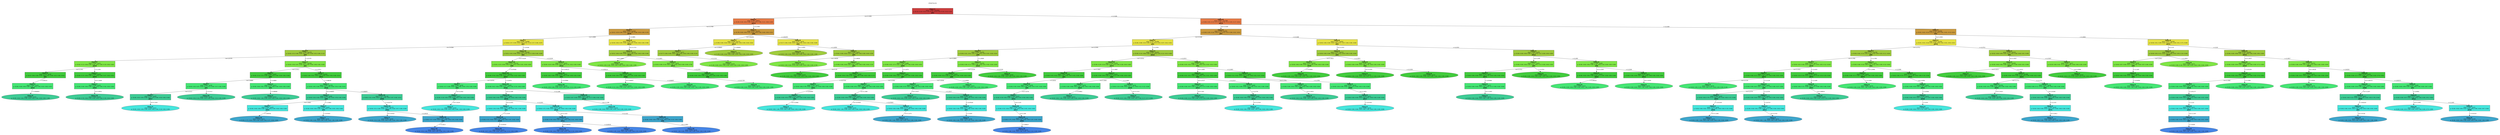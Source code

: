 digraph Tree {
splines=false;
graph [pad=".25", ranksep="0.5", nodesep="1"];
node [shape=rect, style="filled", color="black", fontname="helvetica",fillcolor="white"] ;
edge [fontname="helvetica"] ;
0 [label="mfeat-fourier", shape=plaintext];
0:s -> 1:n [style=invis];   
1 [label=<<b> Class=1 </b> <br/> error: 1.000, n=2000 <br/> p: (0.10, 0.10, 0.10, 0.10, 0.10, 0.10, 0.10, 0.10, 0.10, 0.10) <br/><b>att2</b>>, fillcolor="0.000 0.7 0.800", shape="rect"];
2 [label=<<b> Class=1 </b> <br/> error: 0.748, n=811 <br/> p: (0.24, 0.20, 0.03, 0.00, 0.01, 0.01, 0.06, 0.21, 0.00, 0.24) <br/><b>att74</b>>, fillcolor="0.055 0.7 0.900", shape="rect"];
1:s -> 2:n [label="<= 0.3184"] ;
3 [label=<<b> Class=7 </b> <br/> error: 0.690, n=569 <br/> p: (0.01, 0.29, 0.04, 0.00, 0.02, 0.02, 0.08, 0.29, 0.00, 0.25) <br/><b>att76</b>>, fillcolor="0.109 0.7 0.800", shape="rect"];
2:s -> 3:n [label="<= 0.3749"] ;
4 [label=<<b> Class=7 </b> <br/> error: 0.636, n=448 <br/> p: (0.00, 0.37, 0.04, 0.00, 0.02, 0.02, 0.10, 0.37, 0.00, 0.07) <br/><b>att7</b>>, fillcolor="0.164 0.7 0.900", shape="rect"];
3:s -> 4:n [label="<= 0.2885"] ;
5 [label=<<b> Class=7 </b> <br/> error: 0.599, n=279 <br/> p: (0.00, 0.33, 0.06, 0.00, 0.03, 0.03, 0.00, 0.43, 0.00, 0.12) <br/><b>att3</b>>, fillcolor="0.218 0.7 0.800", shape="rect"];
4:s -> 5:n [label="<= 0.4166"] ;
6 [label=<<b> Class=9 </b> <br/> error: 0.504, n=53 <br/> p: (0.02, 0.13, 0.00, 0.00, 0.04, 0.02, 0.00, 0.19, 0.00, 0.60) <br/><b>att18</b>>, fillcolor="0.273 0.7 0.900", shape="rect"];
5:s -> 6:n [label="<= 0.2579"] ;
7 [label=<<b> Class=9 </b> <br/> error: 0.172, n=34 <br/> p: (0.03, 0.00, 0.00, 0.00, 0.00, 0.03, 0.00, 0.03, 0.00, 0.91) <br/><b>att1</b>>, fillcolor="0.327 0.7 0.800", shape="rect"];
6:s -> 7:n [label="<= 0.1343"] ;
8 [label=<<b> Class=9 </b> <br/> error: 0.060, n=32 <br/> p: (0.00, 0.00, 0.00, 0.00, 0.00, 0.00, 0.00, 0.03, 0.00, 0.97) <br/><b>att34</b>>, fillcolor="0.382 0.7 0.900", shape="rect"];
7:s -> 8:n [label="> 0.06321"] ;
9 [label=<<b> Class=9 </b> <br/> error: 0.000, n=31 <br/> p: (0.00, 0.00, 0.00, 0.00, 0.00, 0.00, 0.00, 0.00, 0.00, 1.00) >, fillcolor="0.436 0.7 0.800", shape="oval"];
8:s -> 9:n [label="> 0.006893"] ;
10 [label=<<b> Class=7 </b> <br/> error: 0.484, n=19 <br/> p: (0.00, 0.37, 0.00, 0.00, 0.11, 0.00, 0.00, 0.47, 0.00, 0.05) <br/><b>att75</b>>, fillcolor="0.327 0.7 0.800", shape="rect"];
6:s -> 10:n [label="> 0.1343"] ;
11 [label=<<b> Class=7 </b> <br/> error: 0.298, n=16 <br/> p: (0.00, 0.44, 0.00, 0.00, 0.00, 0.00, 0.00, 0.56, 0.00, 0.00) <br/><b>att54</b>>, fillcolor="0.382 0.7 0.900", shape="rect"];
10:s -> 11:n [label="<= 0.1608"] ;
12 [label=<<b> Class=10 </b> <br/> error: 0.265, n=10 <br/> p: (0.00, 0.70, 0.00, 0.00, 0.00, 0.00, 0.00, 0.30, 0.00, 0.00) >, fillcolor="0.436 0.7 0.800", shape="oval"];
11:s -> 12:n [label="<= 0.0952"] ;
13 [label=<<b> Class=7 </b> <br/> error: 0.497, n=226 <br/> p: (0.00, 0.38, 0.07, 0.00, 0.03, 0.04, 0.00, 0.48, 0.00, 0.00) <br/><b>att1</b>>, fillcolor="0.273 0.7 0.900", shape="rect"];
5:s -> 13:n [label="> 0.2579"] ;
14 [label=<<b> Class=2 </b> <br/> error: 0.661, n=43 <br/> p: (0.00, 0.14, 0.33, 0.00, 0.09, 0.19, 0.00, 0.26, 0.00, 0.00) <br/><b>att3</b>>, fillcolor="0.327 0.7 0.800", shape="rect"];
13:s -> 14:n [label="<= 0.1913"] ;
15 [label=<<b> Class=7 </b> <br/> error: 0.642, n=30 <br/> p: (0.00, 0.20, 0.07, 0.00, 0.13, 0.23, 0.00, 0.37, 0.00, 0.00) <br/><b>att1</b>>, fillcolor="0.382 0.7 0.900", shape="rect"];
14:s -> 15:n [label="<= 0.4889"] ;
16 [label=<<b> Class=7 </b> <br/> error: 0.505, n=20 <br/> p: (0.00, 0.05, 0.05, 0.00, 0.05, 0.35, 0.00, 0.50, 0.00, 0.00) <br/><b>att17</b>>, fillcolor="0.436 0.7 0.800", shape="rect"];
15:s -> 16:n [label="<= 0.1513"] ;
17 [label=<<b> Class=5 </b> <br/> error: 0.449, n=11 <br/> p: (0.00, 0.00, 0.09, 0.00, 0.09, 0.64, 0.00, 0.18, 0.00, 0.00) >, fillcolor="0.491 0.7 0.900", shape="oval"];
16:s -> 17:n [label="<= 0.1303"] ;
18 [label=<<b> Class=10 </b> <br/> error: 0.507, n=10 <br/> p: (0.00, 0.50, 0.10, 0.00, 0.30, 0.00, 0.00, 0.10, 0.00, 0.00) >, fillcolor="0.436 0.7 0.800", shape="oval"];
15:s -> 18:n [label="> 0.1513"] ;
19 [label=<<b> Class=2 </b> <br/> error: 0.118, n=13 <br/> p: (0.00, 0.00, 0.92, 0.00, 0.00, 0.08, 0.00, 0.00, 0.00, 0.00) <br/><b>att4</b>>, fillcolor="0.382 0.7 0.900", shape="rect"];
14:s -> 19:n [label="> 0.4889"] ;
20 [label=<<b> Class=2 </b> <br/> error: 0.000, n=12 <br/> p: (0.00, 0.00, 1.00, 0.00, 0.00, 0.00, 0.00, 0.00, 0.00, 0.00) >, fillcolor="0.436 0.7 0.800", shape="oval"];
19:s -> 20:n [label="> 0.08808"] ;
21 [label=<<b> Class=7 </b> <br/> error: 0.358, n=183 <br/> p: (0.00, 0.44, 0.01, 0.00, 0.01, 0.00, 0.00, 0.54, 0.00, 0.01) <br/><b>att12</b>>, fillcolor="0.327 0.7 0.800", shape="rect"];
13:s -> 21:n [label="> 0.1913"] ;
22 [label=<<b> Class=7 </b> <br/> error: 0.326, n=178 <br/> p: (0.00, 0.45, 0.00, 0.00, 0.01, 0.00, 0.00, 0.54, 0.00, 0.01) <br/><b>att26</b>>, fillcolor="0.382 0.7 0.900", shape="rect"];
21:s -> 22:n [label="> 0.08658"] ;
23 [label=<<b> Class=7 </b> <br/> error: 0.266, n=40 <br/> p: (0.00, 0.20, 0.00, 0.00, 0.03, 0.00, 0.00, 0.78, 0.00, 0.00) <br/><b>att8</b>>, fillcolor="0.436 0.7 0.800", shape="rect"];
22:s -> 23:n [label="<= 0.06805"] ;
24 [label=<<b> Class=7 </b> <br/> error: 0.292, n=20 <br/> p: (0.00, 0.40, 0.00, 0.00, 0.00, 0.00, 0.00, 0.60, 0.00, 0.00) <br/><b>att41</b>>, fillcolor="0.491 0.7 0.900", shape="rect"];
23:s -> 24:n [label="<= 0.3665"] ;
25 [label=<<b> Class=10 </b> <br/> error: 0.254, n=11 <br/> p: (0.00, 0.73, 0.00, 0.00, 0.00, 0.00, 0.00, 0.27, 0.00, 0.00) >, fillcolor="0.545 0.7 0.800", shape="oval"];
24:s -> 25:n [label="> 0.06936"] ;
26 [label=<<b> Class=7 </b> <br/> error: 0.086, n=20 <br/> p: (0.00, 0.00, 0.00, 0.00, 0.05, 0.00, 0.00, 0.95, 0.00, 0.00) <br/><b>att4</b>>, fillcolor="0.491 0.7 0.900", shape="rect"];
23:s -> 26:n [label="> 0.3665"] ;
27 [label=<<b> Class=7 </b> <br/> error: 0.000, n=19 <br/> p: (0.00, 0.00, 0.00, 0.00, 0.00, 0.00, 0.00, 1.00, 0.00, 0.00) >, fillcolor="0.545 0.7 0.800", shape="oval"];
26:s -> 27:n [label="> 0.05583"] ;
28 [label=<<b> Class=10 </b> <br/> error: 0.317, n=138 <br/> p: (0.00, 0.52, 0.00, 0.00, 0.00, 0.00, 0.00, 0.47, 0.00, 0.01) <br/><b>att68</b>>, fillcolor="0.436 0.7 0.800", shape="rect"];
22:s -> 28:n [label="> 0.06805"] ;
29 [label=<<b> Class=10 </b> <br/> error: 0.300, n=135 <br/> p: (0.00, 0.53, 0.00, 0.00, 0.00, 0.00, 0.00, 0.47, 0.00, 0.00) <br/><b>att63</b>>, fillcolor="0.491 0.7 0.900", shape="rect"];
28:s -> 29:n [label="> 0.03774"] ;
30 [label=<<b> Class=7 </b> <br/> error: 0.141, n=10 <br/> p: (0.00, 0.10, 0.00, 0.00, 0.00, 0.00, 0.00, 0.90, 0.00, 0.00) >, fillcolor="0.545 0.7 0.800", shape="oval"];
29:s -> 30:n [label="<= 0.0418"] ;
31 [label=<<b> Class=10 </b> <br/> error: 0.297, n=125 <br/> p: (0.00, 0.57, 0.00, 0.00, 0.00, 0.00, 0.00, 0.43, 0.00, 0.00) <br/><b>att9</b>>, fillcolor="0.545 0.7 0.800", shape="rect"];
29:s -> 31:n [label="> 0.0418"] ;
32 [label=<<b> Class=10 </b> <br/> error: 0.293, n=118 <br/> p: (0.00, 0.59, 0.00, 0.00, 0.00, 0.00, 0.00, 0.41, 0.00, 0.00) >, fillcolor="0.600 0.7 0.900", shape="oval"];
31:s -> 32:n [label="> 0.1613"] ;
33 [label=<<b> Class=10 </b> <br/> error: 0.505, n=169 <br/> p: (0.01, 0.43, 0.00, 0.00, 0.01, 0.01, 0.27, 0.28, 0.00, 0.00) <br/><b>att7</b>>, fillcolor="0.218 0.7 0.800", shape="rect"];
4:s -> 33:n [label="> 0.4166"] ;
34 [label=<<b> Class=10 </b> <br/> error: 0.411, n=114 <br/> p: (0.01, 0.53, 0.00, 0.00, 0.01, 0.01, 0.04, 0.41, 0.00, 0.00) <br/><b>att8</b>>, fillcolor="0.273 0.7 0.900", shape="rect"];
33:s -> 34:n [label="<= 0.5224"] ;
35 [label=<<b> Class=10 </b> <br/> error: 0.371, n=111 <br/> p: (0.00, 0.54, 0.00, 0.00, 0.01, 0.01, 0.02, 0.42, 0.00, 0.00) <br/><b>att22</b>>, fillcolor="0.327 0.7 0.800", shape="rect"];
34:s -> 35:n [label="> 0.07026"] ;
36 [label=<<b> Class=7 </b> <br/> error: 0.284, n=18 <br/> p: (0.00, 0.17, 0.00, 0.00, 0.00, 0.06, 0.00, 0.78, 0.00, 0.00) <br/><b>att2</b>>, fillcolor="0.382 0.7 0.900", shape="rect"];
35:s -> 36:n [label="<= 0.0476"] ;
37 [label=<<b> Class=7 </b> <br/> error: 0.202, n=17 <br/> p: (0.00, 0.18, 0.00, 0.00, 0.00, 0.00, 0.00, 0.82, 0.00, 0.00) <br/><b>att2</b>>, fillcolor="0.436 0.7 0.800", shape="rect"];
36:s -> 37:n [label="<= 0.2262"] ;
38 [label=<<b> Class=7 </b> <br/> error: 0.000, n=10 <br/> p: (0.00, 0.00, 0.00, 0.00, 0.00, 0.00, 0.00, 1.00, 0.00, 0.00) >, fillcolor="0.491 0.7 0.900", shape="oval"];
37:s -> 38:n [label="<= 0.1614"] ;
39 [label=<<b> Class=10 </b> <br/> error: 0.347, n=93 <br/> p: (0.00, 0.61, 0.00, 0.00, 0.01, 0.00, 0.02, 0.35, 0.00, 0.00) <br/><b>att38</b>>, fillcolor="0.382 0.7 0.900", shape="rect"];
35:s -> 39:n [label="> 0.0476"] ;
40 [label=<<b> Class=10 </b> <br/> error: 0.291, n=81 <br/> p: (0.00, 0.60, 0.00, 0.00, 0.00, 0.00, 0.00, 0.40, 0.00, 0.00) <br/><b>att70</b>>, fillcolor="0.436 0.7 0.800", shape="rect"];
39:s -> 40:n [label="<= 0.1189"] ;
41 [label=<<b> Class=7 </b> <br/> error: 0.291, n=28 <br/> p: (0.00, 0.39, 0.00, 0.00, 0.00, 0.00, 0.00, 0.61, 0.00, 0.00) <br/><b>att2</b>>, fillcolor="0.491 0.7 0.900", shape="rect"];
40:s -> 41:n [label="<= 0.2201"] ;
42 [label=<<b> Class=10 </b> <br/> error: 0.300, n=19 <br/> p: (0.00, 0.53, 0.00, 0.00, 0.00, 0.00, 0.00, 0.47, 0.00, 0.00) <br/><b>att39</b>>, fillcolor="0.545 0.7 0.800", shape="rect"];
41:s -> 42:n [label="> 0.1539"] ;
43 [label=<<b> Class=10 </b> <br/> error: 0.276, n=15 <br/> p: (0.00, 0.67, 0.00, 0.00, 0.00, 0.00, 0.00, 0.33, 0.00, 0.00) >, fillcolor="0.600 0.7 0.900", shape="oval"];
42:s -> 43:n [label="> 0.03419"] ;
44 [label=<<b> Class=10 </b> <br/> error: 0.259, n=53 <br/> p: (0.00, 0.72, 0.00, 0.00, 0.00, 0.00, 0.00, 0.28, 0.00, 0.00) <br/><b>att26</b>>, fillcolor="0.491 0.7 0.900", shape="rect"];
40:s -> 44:n [label="> 0.2201"] ;
45 [label=<<b> Class=10 </b> <br/> error: 0.293, n=32 <br/> p: (0.00, 0.59, 0.00, 0.00, 0.00, 0.00, 0.00, 0.41, 0.00, 0.00) <br/><b>att11</b>>, fillcolor="0.545 0.7 0.800", shape="rect"];
44:s -> 45:n [label="<= 0.1322"] ;
46 [label=<<b> Class=10 </b> <br/> error: 0.141, n=10 <br/> p: (0.00, 0.90, 0.00, 0.00, 0.00, 0.00, 0.00, 0.10, 0.00, 0.00) >, fillcolor="0.600 0.7 0.900", shape="oval"];
45:s -> 46:n [label="<= 0.04541"] ;
47 [label=<<b> Class=7 </b> <br/> error: 0.299, n=22 <br/> p: (0.00, 0.45, 0.00, 0.00, 0.00, 0.00, 0.00, 0.55, 0.00, 0.00) >, fillcolor="0.600 0.7 0.900", shape="oval"];
45:s -> 47:n [label="> 0.04541"] ;
48 [label=<<b> Class=10 </b> <br/> error: 0.137, n=21 <br/> p: (0.00, 0.90, 0.00, 0.00, 0.00, 0.00, 0.00, 0.10, 0.00, 0.00) <br/><b>att8</b>>, fillcolor="0.545 0.7 0.800", shape="rect"];
44:s -> 48:n [label="> 0.1322"] ;
49 [label=<<b> Class=10 </b> <br/> error: 0.000, n=16 <br/> p: (0.00, 1.00, 0.00, 0.00, 0.00, 0.00, 0.00, 0.00, 0.00, 0.00) >, fillcolor="0.600 0.7 0.900", shape="oval"];
48:s -> 49:n [label="<= 0.3991"] ;
50 [label=<<b> Class=10 </b> <br/> error: 0.427, n=12 <br/> p: (0.00, 0.67, 0.00, 0.00, 0.08, 0.00, 0.17, 0.08, 0.00, 0.00) <br/><b>att10</b>>, fillcolor="0.436 0.7 0.800", shape="rect"];
39:s -> 50:n [label="> 0.1189"] ;
51 [label=<<b> Class=10 </b> <br/> error: 0.217, n=10 <br/> p: (0.00, 0.80, 0.00, 0.00, 0.00, 0.00, 0.20, 0.00, 0.00, 0.00) >, fillcolor="0.491 0.7 0.900", shape="oval"];
50:s -> 51:n [label="<= 0.1198"] ;
52 [label=<<b> Class=6 </b> <br/> error: 0.275, n=55 <br/> p: (0.00, 0.24, 0.00, 0.00, 0.00, 0.00, 0.75, 0.02, 0.00, 0.00) <br/><b>att19</b>>, fillcolor="0.273 0.7 0.900", shape="rect"];
33:s -> 52:n [label="> 0.5224"] ;
53 [label=<<b> Class=10 </b> <br/> error: 0.261, n=11 <br/> p: (0.00, 0.82, 0.00, 0.00, 0.00, 0.00, 0.09, 0.09, 0.00, 0.00) <br/><b>att3</b>>, fillcolor="0.327 0.7 0.800", shape="rect"];
52:s -> 53:n [label="<= 0.09121"] ;
54 [label=<<b> Class=10 </b> <br/> error: 0.141, n=10 <br/> p: (0.00, 0.90, 0.00, 0.00, 0.00, 0.00, 0.00, 0.10, 0.00, 0.00) >, fillcolor="0.382 0.7 0.900", shape="oval"];
53:s -> 54:n [label="> 0.07896"] ;
55 [label=<<b> Class=6 </b> <br/> error: 0.132, n=44 <br/> p: (0.00, 0.09, 0.00, 0.00, 0.00, 0.00, 0.91, 0.00, 0.00, 0.00) <br/><b>att66</b>>, fillcolor="0.327 0.7 0.800", shape="rect"];
52:s -> 55:n [label="> 0.09121"] ;
56 [label=<<b> Class=6 </b> <br/> error: 0.276, n=12 <br/> p: (0.00, 0.33, 0.00, 0.00, 0.00, 0.00, 0.67, 0.00, 0.00, 0.00) >, fillcolor="0.382 0.7 0.900", shape="oval"];
55:s -> 56:n [label="<= 0.06897"] ;
57 [label=<<b> Class=6 </b> <br/> error: 0.000, n=32 <br/> p: (0.00, 0.00, 0.00, 0.00, 0.00, 0.00, 1.00, 0.00, 0.00, 0.00) >, fillcolor="0.382 0.7 0.900", shape="oval"];
55:s -> 57:n [label="> 0.06897"] ;
58 [label=<<b> Class=9 </b> <br/> error: 0.180, n=121 <br/> p: (0.04, 0.00, 0.05, 0.00, 0.00, 0.01, 0.00, 0.00, 0.00, 0.90) <br/><b>att12</b>>, fillcolor="0.164 0.7 0.900", shape="rect"];
3:s -> 58:n [label="> 0.2885"] ;
59 [label=<<b> Class=9 </b> <br/> error: 0.111, n=114 <br/> p: (0.01, 0.00, 0.05, 0.00, 0.00, 0.00, 0.00, 0.00, 0.00, 0.94) <br/><b>att75</b>>, fillcolor="0.218 0.7 0.800", shape="rect"];
58:s -> 59:n [label="<= 0.1715"] ;
60 [label=<<b> Class=9 </b> <br/> error: 0.000, n=82 <br/> p: (0.00, 0.00, 0.00, 0.00, 0.00, 0.00, 0.00, 0.00, 0.00, 1.00) >, fillcolor="0.273 0.7 0.900", shape="oval"];
59:s -> 60:n [label="<= 0.1601"] ;
61 [label=<<b> Class=9 </b> <br/> error: 0.267, n=32 <br/> p: (0.03, 0.00, 0.19, 0.00, 0.00, 0.00, 0.00, 0.00, 0.00, 0.78) <br/><b>att74</b>>, fillcolor="0.273 0.7 0.900", shape="rect"];
59:s -> 61:n [label="> 0.1601"] ;
62 [label=<<b> Class=9 </b> <br/> error: 0.075, n=24 <br/> p: (0.04, 0.00, 0.00, 0.00, 0.00, 0.00, 0.00, 0.00, 0.00, 0.96) <br/><b>att8</b>>, fillcolor="0.327 0.7 0.800", shape="rect"];
61:s -> 62:n [label="> 0.2355"] ;
63 [label=<<b> Class=9 </b> <br/> error: 0.000, n=23 <br/> p: (0.00, 0.00, 0.00, 0.00, 0.00, 0.00, 0.00, 0.00, 0.00, 1.00) >, fillcolor="0.382 0.7 0.900", shape="oval"];
62:s -> 63:n [label="> 0.01728"] ;
64 [label=<<b> Class=1 </b> <br/> error: 0.251, n=242 <br/> p: (0.78, 0.00, 0.00, 0.01, 0.00, 0.00, 0.00, 0.00, 0.00, 0.21) <br/><b>att6</b>>, fillcolor="0.109 0.7 0.800", shape="rect"];
2:s -> 64:n [label="> 0.3749"] ;
65 [label=<<b> Class=1 </b> <br/> error: 0.038, n=172 <br/> p: (0.98, 0.00, 0.00, 0.00, 0.00, 0.00, 0.00, 0.00, 0.00, 0.02) <br/><b>att15</b>>, fillcolor="0.164 0.7 0.900", shape="rect"];
64:s -> 65:n [label="<= 0.06281"] ;
66 [label=<<b> Class=1 </b> <br/> error: 0.235, n=13 <br/> p: (0.77, 0.00, 0.00, 0.00, 0.00, 0.00, 0.00, 0.00, 0.00, 0.23) <br/><b>att14</b>>, fillcolor="0.218 0.7 0.800", shape="rect"];
65:s -> 66:n [label="<= 0.09685"] ;
67 [label=<<b> Class=1 </b> <br/> error: 0.000, n=10 <br/> p: (1.00, 0.00, 0.00, 0.00, 0.00, 0.00, 0.00, 0.00, 0.00, 0.00) >, fillcolor="0.273 0.7 0.900", shape="oval"];
66:s -> 67:n [label="> 0.1312"] ;
68 [label=<<b> Class=1 </b> <br/> error: 0.000, n=159 <br/> p: (1.00, 0.00, 0.00, 0.00, 0.00, 0.00, 0.00, 0.00, 0.00, 0.00) >, fillcolor="0.218 0.7 0.800", shape="oval"];
65:s -> 68:n [label="> 0.09685"] ;
69 [label=<<b> Class=9 </b> <br/> error: 0.325, n=70 <br/> p: (0.27, 0.00, 0.00, 0.04, 0.00, 0.00, 0.00, 0.00, 0.00, 0.69) <br/><b>att5</b>>, fillcolor="0.164 0.7 0.900", shape="rect"];
64:s -> 69:n [label="> 0.06281"] ;
70 [label=<<b> Class=9 </b> <br/> error: 0.000, n=39 <br/> p: (0.00, 0.00, 0.00, 0.00, 0.00, 0.00, 0.00, 0.00, 0.00, 1.00) >, fillcolor="0.218 0.7 0.800", shape="oval"];
69:s -> 70:n [label="<= 0.1859"] ;
71 [label=<<b> Class=1 </b> <br/> error: 0.384, n=31 <br/> p: (0.61, 0.00, 0.00, 0.10, 0.00, 0.00, 0.00, 0.00, 0.00, 0.29) <br/><b>att5</b>>, fillcolor="0.218 0.7 0.800", shape="rect"];
69:s -> 71:n [label="> 0.1859"] ;
72 [label=<<b> Class=9 </b> <br/> error: 0.265, n=10 <br/> p: (0.00, 0.00, 0.00, 0.30, 0.00, 0.00, 0.00, 0.00, 0.00, 0.70) >, fillcolor="0.273 0.7 0.900", shape="oval"];
71:s -> 72:n [label="<= 0.4658"] ;
73 [label=<<b> Class=1 </b> <br/> error: 0.137, n=21 <br/> p: (0.90, 0.00, 0.00, 0.00, 0.00, 0.00, 0.00, 0.00, 0.00, 0.10) <br/><b>att1</b>>, fillcolor="0.273 0.7 0.900", shape="rect"];
71:s -> 73:n [label="> 0.4658"] ;
74 [label=<<b> Class=1 </b> <br/> error: 0.000, n=19 <br/> p: (1.00, 0.00, 0.00, 0.00, 0.00, 0.00, 0.00, 0.00, 0.00, 0.00) >, fillcolor="0.327 0.7 0.800", shape="oval"];
73:s -> 74:n [label="<= 0.19"] ;
75 [label=<<b> Class=8 </b> <br/> error: 0.863, n=1189 <br/> p: (0.00, 0.03, 0.15, 0.17, 0.16, 0.16, 0.13, 0.03, 0.17, 0.01) <br/><b>att74</b>>, fillcolor="0.055 0.7 0.900", shape="rect"];
1:s -> 75:n [label="> 0.3184"] ;
76 [label=<<b> Class=6 </b> <br/> error: 0.739, n=595 <br/> p: (0.00, 0.05, 0.16, 0.00, 0.23, 0.25, 0.25, 0.04, 0.01, 0.01) <br/><b>att7</b>>, fillcolor="0.109 0.7 0.800", shape="rect"];
75:s -> 76:n [label="<= 0.2169"] ;
77 [label=<<b> Class=4 </b> <br/> error: 0.721, n=394 <br/> p: (0.00, 0.08, 0.24, 0.00, 0.32, 0.23, 0.03, 0.07, 0.02, 0.01) <br/><b>att5</b>>, fillcolor="0.164 0.7 0.900", shape="rect"];
76:s -> 77:n [label="<= 0.5188"] ;
78 [label=<<b> Class=4 </b> <br/> error: 0.456, n=191 <br/> p: (0.00, 0.01, 0.41, 0.01, 0.51, 0.01, 0.03, 0.01, 0.00, 0.02) <br/><b>att8</b>>, fillcolor="0.218 0.7 0.800", shape="rect"];
77:s -> 78:n [label="<= 0.2595"] ;
79 [label=<<b> Class=2 </b> <br/> error: 0.394, n=86 <br/> p: (0.00, 0.01, 0.77, 0.01, 0.08, 0.02, 0.06, 0.00, 0.00, 0.05) <br/><b>att65</b>>, fillcolor="0.273 0.7 0.900", shape="rect"];
78:s -> 79:n [label="<= 0.2809"] ;
80 [label=<<b> Class=2 </b> <br/> error: 0.561, n=24 <br/> p: (0.00, 0.04, 0.58, 0.04, 0.00, 0.08, 0.08, 0.00, 0.00, 0.17) <br/><b>att8</b>>, fillcolor="0.327 0.7 0.800", shape="rect"];
79:s -> 80:n [label="<= 0.1075"] ;
81 [label=<<b> Class=2 </b> <br/> error: 0.343, n=17 <br/> p: (0.00, 0.06, 0.76, 0.06, 0.00, 0.12, 0.00, 0.00, 0.00, 0.00) <br/><b>att51</b>>, fillcolor="0.382 0.7 0.900", shape="rect"];
80:s -> 81:n [label="> 0.07191"] ;
82 [label=<<b> Class=2 </b> <br/> error: 0.112, n=14 <br/> p: (0.00, 0.00, 0.93, 0.00, 0.00, 0.07, 0.00, 0.00, 0.00, 0.00) <br/><b>att5</b>>, fillcolor="0.436 0.7 0.800", shape="rect"];
81:s -> 82:n [label="> 0.05095"] ;
83 [label=<<b> Class=2 </b> <br/> error: 0.000, n=11 <br/> p: (0.00, 0.00, 1.00, 0.00, 0.00, 0.00, 0.00, 0.00, 0.00, 0.00) >, fillcolor="0.491 0.7 0.900", shape="oval"];
82:s -> 83:n [label="<= 0.2006"] ;
84 [label=<<b> Class=2 </b> <br/> error: 0.235, n=62 <br/> p: (0.00, 0.00, 0.84, 0.00, 0.11, 0.00, 0.05, 0.00, 0.00, 0.00) <br/><b>att7</b>>, fillcolor="0.327 0.7 0.800", shape="rect"];
79:s -> 84:n [label="> 0.1075"] ;
85 [label=<<b> Class=2 </b> <br/> error: 0.134, n=54 <br/> p: (0.00, 0.00, 0.91, 0.00, 0.09, 0.00, 0.00, 0.00, 0.00, 0.00) <br/><b>att49</b>>, fillcolor="0.382 0.7 0.900", shape="rect"];
84:s -> 85:n [label="<= 0.4382"] ;
86 [label=<<b> Class=2 </b> <br/> error: 0.096, n=52 <br/> p: (0.00, 0.00, 0.94, 0.00, 0.06, 0.00, 0.00, 0.00, 0.00, 0.00) <br/><b>att37</b>>, fillcolor="0.436 0.7 0.800", shape="rect"];
85:s -> 86:n [label="<= 0.1384"] ;
87 [label=<<b> Class=2 </b> <br/> error: 0.000, n=31 <br/> p: (0.00, 0.00, 1.00, 0.00, 0.00, 0.00, 0.00, 0.00, 0.00, 0.00) >, fillcolor="0.491 0.7 0.900", shape="oval"];
86:s -> 87:n [label="<= 0.07693"] ;
88 [label=<<b> Class=2 </b> <br/> error: 0.178, n=21 <br/> p: (0.00, 0.00, 0.86, 0.00, 0.14, 0.00, 0.00, 0.00, 0.00, 0.00) <br/><b>att20</b>>, fillcolor="0.491 0.7 0.900", shape="rect"];
86:s -> 88:n [label="> 0.07693"] ;
89 [label=<<b> Class=2 </b> <br/> error: 0.000, n=14 <br/> p: (0.00, 0.00, 1.00, 0.00, 0.00, 0.00, 0.00, 0.00, 0.00, 0.00) >, fillcolor="0.545 0.7 0.800", shape="oval"];
88:s -> 89:n [label="<= 0.1275"] ;
90 [label=<<b> Class=4 </b> <br/> error: 0.217, n=105 <br/> p: (0.00, 0.00, 0.11, 0.00, 0.86, 0.00, 0.01, 0.02, 0.00, 0.00) <br/><b>att10</b>>, fillcolor="0.273 0.7 0.900", shape="rect"];
78:s -> 90:n [label="> 0.2809"] ;
91 [label=<<b> Class=4 </b> <br/> error: 0.329, n=55 <br/> p: (0.00, 0.00, 0.22, 0.00, 0.73, 0.00, 0.02, 0.04, 0.00, 0.00) <br/><b>att8</b>>, fillcolor="0.327 0.7 0.800", shape="rect"];
90:s -> 91:n [label="<= 0.2224"] ;
92 [label=<<b> Class=4 </b> <br/> error: 0.418, n=34 <br/> p: (0.00, 0.00, 0.35, 0.00, 0.56, 0.00, 0.03, 0.06, 0.00, 0.00) <br/><b>att6</b>>, fillcolor="0.382 0.7 0.900", shape="rect"];
91:s -> 92:n [label="<= 0.4049"] ;
93 [label=<<b> Class=2 </b> <br/> error: 0.246, n=12 <br/> p: (0.00, 0.00, 0.83, 0.00, 0.08, 0.00, 0.00, 0.08, 0.00, 0.00) >, fillcolor="0.436 0.7 0.800", shape="oval"];
92:s -> 93:n [label="<= 0.1917"] ;
94 [label=<<b> Class=4 </b> <br/> error: 0.288, n=22 <br/> p: (0.00, 0.00, 0.09, 0.00, 0.82, 0.00, 0.05, 0.05, 0.00, 0.00) <br/><b>att21</b>>, fillcolor="0.436 0.7 0.800", shape="rect"];
92:s -> 94:n [label="> 0.1917"] ;
95 [label=<<b> Class=4 </b> <br/> error: 0.097, n=17 <br/> p: (0.00, 0.00, 0.00, 0.00, 0.94, 0.00, 0.00, 0.06, 0.00, 0.00) <br/><b>att2</b>>, fillcolor="0.491 0.7 0.900", shape="rect"];
94:s -> 95:n [label="> 0.07818"] ;
96 [label=<<b> Class=4 </b> <br/> error: 0.000, n=16 <br/> p: (0.00, 0.00, 0.00, 0.00, 1.00, 0.00, 0.00, 0.00, 0.00, 0.00) >, fillcolor="0.545 0.7 0.800", shape="oval"];
95:s -> 96:n [label="> 0.3205"] ;
97 [label=<<b> Class=4 </b> <br/> error: 0.000, n=21 <br/> p: (0.00, 0.00, 0.00, 0.00, 1.00, 0.00, 0.00, 0.00, 0.00, 0.00) >, fillcolor="0.382 0.7 0.900", shape="oval"];
91:s -> 97:n [label="> 0.4049"] ;
98 [label=<<b> Class=4 </b> <br/> error: 0.000, n=50 <br/> p: (0.00, 0.00, 0.00, 0.00, 1.00, 0.00, 0.00, 0.00, 0.00, 0.00) >, fillcolor="0.327 0.7 0.800", shape="oval"];
90:s -> 98:n [label="> 0.2224"] ;
99 [label=<<b> Class=5 </b> <br/> error: 0.696, n=203 <br/> p: (0.00, 0.14, 0.08, 0.00, 0.15, 0.44, 0.03, 0.12, 0.03, 0.00) <br/><b>att10</b>>, fillcolor="0.218 0.7 0.800", shape="rect"];
77:s -> 99:n [label="> 0.2595"] ;
100 [label=<<b> Class=10 </b> <br/> error: 0.726, n=78 <br/> p: (0.00, 0.29, 0.19, 0.00, 0.05, 0.10, 0.04, 0.28, 0.04, 0.00) <br/><b>att73</b>>, fillcolor="0.273 0.7 0.900", shape="rect"];
99:s -> 100:n [label="<= 0.2031"] ;
101 [label=<<b> Class=10 </b> <br/> error: 0.487, n=46 <br/> p: (0.00, 0.43, 0.02, 0.00, 0.00, 0.04, 0.07, 0.43, 0.00, 0.00) <br/><b>att1</b>>, fillcolor="0.327 0.7 0.800", shape="rect"];
100:s -> 101:n [label="<= 0.3087"] ;
102 [label=<<b> Class=10 </b> <br/> error: 0.346, n=38 <br/> p: (0.00, 0.50, 0.00, 0.00, 0.00, 0.00, 0.03, 0.47, 0.00, 0.00) <br/><b>att9</b>>, fillcolor="0.382 0.7 0.900", shape="rect"];
101:s -> 102:n [label="> 0.1632"] ;
103 [label=<<b> Class=7 </b> <br/> error: 0.345, n=31 <br/> p: (0.00, 0.39, 0.00, 0.00, 0.00, 0.00, 0.03, 0.58, 0.00, 0.00) <br/><b>att31</b>>, fillcolor="0.436 0.7 0.800", shape="rect"];
102:s -> 103:n [label="<= 0.3276"] ;
104 [label=<<b> Class=10 </b> <br/> error: 0.299, n=22 <br/> p: (0.00, 0.55, 0.00, 0.00, 0.00, 0.00, 0.00, 0.45, 0.00, 0.00) <br/><b>att17</b>>, fillcolor="0.491 0.7 0.900", shape="rect"];
103:s -> 104:n [label="<= 0.125"] ;
105 [label=<<b> Class=10 </b> <br/> error: 0.244, n=16 <br/> p: (0.00, 0.75, 0.00, 0.00, 0.00, 0.00, 0.00, 0.25, 0.00, 0.00) <br/><b>att62</b>>, fillcolor="0.545 0.7 0.800", shape="rect"];
104:s -> 105:n [label="<= 0.199"] ;
106 [label=<<b> Class=10 </b> <br/> error: 0.178, n=14 <br/> p: (0.00, 0.86, 0.00, 0.00, 0.00, 0.00, 0.00, 0.14, 0.00, 0.00) >, fillcolor="0.600 0.7 0.900", shape="oval"];
105:s -> 106:n [label="> 0.06827"] ;
107 [label=<<b> Class=2 </b> <br/> error: 0.674, n=32 <br/> p: (0.00, 0.09, 0.44, 0.00, 0.12, 0.19, 0.00, 0.06, 0.09, 0.00) <br/><b>att6</b>>, fillcolor="0.327 0.7 0.800", shape="rect"];
100:s -> 107:n [label="> 0.3087"] ;
108 [label=<<b> Class=2 </b> <br/> error: 0.201, n=16 <br/> p: (0.00, 0.00, 0.88, 0.00, 0.00, 0.06, 0.00, 0.00, 0.06, 0.00) <br/><b>att25</b>>, fillcolor="0.382 0.7 0.900", shape="rect"];
107:s -> 108:n [label="<= 0.1065"] ;
109 [label=<<b> Class=2 </b> <br/> error: 0.000, n=13 <br/> p: (0.00, 0.00, 1.00, 0.00, 0.00, 0.00, 0.00, 0.00, 0.00, 0.00) >, fillcolor="0.436 0.7 0.800", shape="oval"];
108:s -> 109:n [label="> 0.03861"] ;
110 [label=<<b> Class=5 </b> <br/> error: 0.670, n=16 <br/> p: (0.00, 0.19, 0.00, 0.00, 0.25, 0.31, 0.00, 0.12, 0.12, 0.00) <br/><b>att39</b>>, fillcolor="0.382 0.7 0.900", shape="rect"];
107:s -> 110:n [label="> 0.1065"] ;
111 [label=<<b> Class=5 </b> <br/> error: 0.568, n=12 <br/> p: (0.00, 0.25, 0.00, 0.00, 0.00, 0.42, 0.00, 0.17, 0.17, 0.00) >, fillcolor="0.436 0.7 0.800", shape="oval"];
110:s -> 111:n [label="<= 0.1153"] ;
112 [label=<<b> Class=5 </b> <br/> error: 0.469, n=125 <br/> p: (0.00, 0.05, 0.02, 0.00, 0.21, 0.66, 0.03, 0.02, 0.02, 0.00) <br/><b>att1</b>>, fillcolor="0.273 0.7 0.900", shape="rect"];
99:s -> 112:n [label="> 0.2031"] ;
113 [label=<<b> Class=5 </b> <br/> error: 0.262, n=84 <br/> p: (0.00, 0.01, 0.01, 0.00, 0.06, 0.86, 0.05, 0.01, 0.00, 0.00) <br/><b>att3</b>>, fillcolor="0.327 0.7 0.800", shape="rect"];
112:s -> 113:n [label="<= 0.1683"] ;
114 [label=<<b> Class=5 </b> <br/> error: 0.509, n=15 <br/> p: (0.00, 0.00, 0.07, 0.00, 0.33, 0.47, 0.13, 0.00, 0.00, 0.00) <br/><b>att13</b>>, fillcolor="0.382 0.7 0.900", shape="rect"];
113:s -> 114:n [label="<= 0.2537"] ;
115 [label=<<b> Class=5 </b> <br/> error: 0.348, n=10 <br/> p: (0.00, 0.00, 0.10, 0.00, 0.00, 0.70, 0.20, 0.00, 0.00, 0.00) >, fillcolor="0.436 0.7 0.800", shape="oval"];
114:s -> 115:n [label="<= 0.165"] ;
116 [label=<<b> Class=5 </b> <br/> error: 0.122, n=69 <br/> p: (0.00, 0.01, 0.00, 0.00, 0.00, 0.94, 0.03, 0.01, 0.00, 0.00) <br/><b>att5</b>>, fillcolor="0.382 0.7 0.900", shape="rect"];
113:s -> 116:n [label="> 0.2537"] ;
117 [label=<<b> Class=5 </b> <br/> error: 0.059, n=66 <br/> p: (0.00, 0.00, 0.00, 0.00, 0.00, 0.97, 0.03, 0.00, 0.00, 0.00) <br/><b>att14</b>>, fillcolor="0.436 0.7 0.800", shape="rect"];
116:s -> 117:n [label="> 0.2779"] ;
118 [label=<<b> Class=5 </b> <br/> error: 0.000, n=62 <br/> p: (0.00, 0.00, 0.00, 0.00, 0.00, 1.00, 0.00, 0.00, 0.00, 0.00) >, fillcolor="0.491 0.7 0.900", shape="oval"];
117:s -> 118:n [label="<= 0.2534"] ;
119 [label=<<b> Class=4 </b> <br/> error: 0.571, n=41 <br/> p: (0.00, 0.12, 0.02, 0.00, 0.51, 0.24, 0.00, 0.02, 0.07, 0.00) <br/><b>att5</b>>, fillcolor="0.327 0.7 0.800", shape="rect"];
112:s -> 119:n [label="> 0.1683"] ;
120 [label=<<b> Class=4 </b> <br/> error: 0.080, n=22 <br/> p: (0.00, 0.00, 0.05, 0.00, 0.95, 0.00, 0.00, 0.00, 0.00, 0.00) <br/><b>att5</b>>, fillcolor="0.382 0.7 0.900", shape="rect"];
119:s -> 120:n [label="<= 0.3795"] ;
121 [label=<<b> Class=4 </b> <br/> error: 0.000, n=21 <br/> p: (0.00, 0.00, 0.00, 0.00, 1.00, 0.00, 0.00, 0.00, 0.00, 0.00) >, fillcolor="0.436 0.7 0.800", shape="oval"];
120:s -> 121:n [label="<= 0.3419"] ;
122 [label=<<b> Class=5 </b> <br/> error: 0.493, n=19 <br/> p: (0.00, 0.26, 0.00, 0.00, 0.00, 0.53, 0.00, 0.05, 0.16, 0.00) <br/><b>att68</b>>, fillcolor="0.382 0.7 0.900", shape="rect"];
119:s -> 122:n [label="> 0.3795"] ;
123 [label=<<b> Class=5 </b> <br/> error: 0.132, n=11 <br/> p: (0.00, 0.00, 0.00, 0.00, 0.00, 0.91, 0.00, 0.00, 0.09, 0.00) <br/><b>att17</b>>, fillcolor="0.436 0.7 0.800", shape="rect"];
122:s -> 123:n [label="<= 0.1455"] ;
124 [label=<<b> Class=5 </b> <br/> error: 0.000, n=10 <br/> p: (0.00, 0.00, 0.00, 0.00, 0.00, 1.00, 0.00, 0.00, 0.00, 0.00) >, fillcolor="0.491 0.7 0.900", shape="oval"];
123:s -> 124:n [label="> 0.03343"] ;
125 [label=<<b> Class=6 </b> <br/> error: 0.343, n=201 <br/> p: (0.00, 0.00, 0.00, 0.00, 0.06, 0.27, 0.67, 0.00, 0.00, 0.00) <br/><b>att3</b>>, fillcolor="0.164 0.7 0.900", shape="rect"];
76:s -> 125:n [label="> 0.5188"] ;
126 [label=<<b> Class=6 </b> <br/> error: 0.125, n=123 <br/> p: (0.00, 0.00, 0.00, 0.00, 0.01, 0.07, 0.93, 0.00, 0.00, 0.00) <br/><b>att4</b>>, fillcolor="0.218 0.7 0.800", shape="rect"];
125:s -> 126:n [label="<= 0.2355"] ;
127 [label=<<b> Class=6 </b> <br/> error: 0.024, n=101 <br/> p: (0.00, 0.00, 0.00, 0.00, 0.01, 0.00, 0.99, 0.00, 0.00, 0.00) <br/><b>att30</b>>, fillcolor="0.273 0.7 0.900", shape="rect"];
126:s -> 127:n [label="<= 0.3021"] ;
128 [label=<<b> Class=6 </b> <br/> error: 0.000, n=100 <br/> p: (0.00, 0.00, 0.00, 0.00, 0.00, 0.00, 1.00, 0.00, 0.00, 0.00) >, fillcolor="0.327 0.7 0.800", shape="oval"];
127:s -> 128:n [label="> 0.01665"] ;
129 [label=<<b> Class=6 </b> <br/> error: 0.285, n=22 <br/> p: (0.00, 0.00, 0.00, 0.00, 0.00, 0.36, 0.64, 0.00, 0.00, 0.00) <br/><b>att2</b>>, fillcolor="0.273 0.7 0.900", shape="rect"];
126:s -> 129:n [label="> 0.3021"] ;
130 [label=<<b> Class=5 </b> <br/> error: 0.276, n=12 <br/> p: (0.00, 0.00, 0.00, 0.00, 0.00, 0.67, 0.33, 0.00, 0.00, 0.00) >, fillcolor="0.327 0.7 0.800", shape="oval"];
129:s -> 130:n [label="<= 0.5359"] ;
131 [label=<<b> Class=6 </b> <br/> error: 0.000, n=10 <br/> p: (0.00, 0.00, 0.00, 0.00, 0.00, 0.00, 1.00, 0.00, 0.00, 0.00) >, fillcolor="0.327 0.7 0.800", shape="oval"];
129:s -> 131:n [label="> 0.5359"] ;
132 [label=<<b> Class=5 </b> <br/> error: 0.409, n=78 <br/> p: (0.00, 0.00, 0.00, 0.00, 0.14, 0.59, 0.27, 0.00, 0.00, 0.00) <br/><b>att13</b>>, fillcolor="0.218 0.7 0.800", shape="rect"];
125:s -> 132:n [label="> 0.2355"] ;
133 [label=<<b> Class=5 </b> <br/> error: 0.212, n=52 <br/> p: (0.00, 0.00, 0.00, 0.00, 0.02, 0.85, 0.13, 0.00, 0.00, 0.00) <br/><b>att5</b>>, fillcolor="0.273 0.7 0.900", shape="rect"];
132:s -> 133:n [label="<= 0.249"] ;
134 [label=<<b> Class=5 </b> <br/> error: 0.312, n=27 <br/> p: (0.00, 0.00, 0.00, 0.00, 0.04, 0.70, 0.26, 0.00, 0.00, 0.00) <br/><b>att71</b>>, fillcolor="0.327 0.7 0.800", shape="rect"];
133:s -> 134:n [label="<= 0.3721"] ;
135 [label=<<b> Class=5 </b> <br/> error: 0.243, n=23 <br/> p: (0.00, 0.00, 0.00, 0.00, 0.04, 0.83, 0.13, 0.00, 0.00, 0.00) <br/><b>att65</b>>, fillcolor="0.382 0.7 0.900", shape="rect"];
134:s -> 135:n [label="> 0.05966"] ;
136 [label=<<b> Class=5 </b> <br/> error: 0.000, n=15 <br/> p: (0.00, 0.00, 0.00, 0.00, 0.00, 1.00, 0.00, 0.00, 0.00, 0.00) >, fillcolor="0.436 0.7 0.800", shape="oval"];
135:s -> 136:n [label="<= 0.1097"] ;
137 [label=<<b> Class=5 </b> <br/> error: 0.000, n=25 <br/> p: (0.00, 0.00, 0.00, 0.00, 0.00, 1.00, 0.00, 0.00, 0.00, 0.00) >, fillcolor="0.327 0.7 0.800", shape="oval"];
133:s -> 137:n [label="> 0.3721"] ;
138 [label=<<b> Class=6 </b> <br/> error: 0.390, n=26 <br/> p: (0.00, 0.00, 0.00, 0.00, 0.38, 0.08, 0.54, 0.00, 0.00, 0.00) <br/><b>att8</b>>, fillcolor="0.273 0.7 0.900", shape="rect"];
132:s -> 138:n [label="> 0.249"] ;
139 [label=<<b> Class=6 </b> <br/> error: 0.171, n=15 <br/> p: (0.00, 0.00, 0.00, 0.00, 0.00, 0.13, 0.87, 0.00, 0.00, 0.00) <br/><b>att22</b>>, fillcolor="0.327 0.7 0.800", shape="rect"];
138:s -> 139:n [label="<= 0.2264"] ;
140 [label=<<b> Class=6 </b> <br/> error: 0.000, n=12 <br/> p: (0.00, 0.00, 0.00, 0.00, 0.00, 0.00, 1.00, 0.00, 0.00, 0.00) >, fillcolor="0.382 0.7 0.900", shape="oval"];
139:s -> 140:n [label="> 0.04616"] ;
141 [label=<<b> Class=4 </b> <br/> error: 0.132, n=11 <br/> p: (0.00, 0.00, 0.00, 0.00, 0.91, 0.00, 0.09, 0.00, 0.00, 0.00) <br/><b>att12</b>>, fillcolor="0.327 0.7 0.800", shape="rect"];
138:s -> 141:n [label="> 0.2264"] ;
142 [label=<<b> Class=4 </b> <br/> error: 0.000, n=10 <br/> p: (0.00, 0.00, 0.00, 0.00, 1.00, 0.00, 0.00, 0.00, 0.00, 0.00) >, fillcolor="0.382 0.7 0.900", shape="oval"];
141:s -> 142:n [label="<= 0.1839"] ;
143 [label=<<b> Class=3 </b> <br/> error: 0.701, n=594 <br/> p: (0.01, 0.01, 0.14, 0.33, 0.09, 0.07, 0.01, 0.01, 0.33, 0.01) <br/><b>att1</b>>, fillcolor="0.109 0.7 0.800", shape="rect"];
75:s -> 143:n [label="> 0.2169"] ;
144 [label=<<b> Class=3 </b> <br/> error: 0.633, n=350 <br/> p: (0.01, 0.01, 0.18, 0.55, 0.08, 0.09, 0.02, 0.01, 0.05, 0.01) <br/><b>att76</b>>, fillcolor="0.164 0.7 0.900", shape="rect"];
143:s -> 144:n [label="<= 0.2483"] ;
145 [label=<<b> Class=2 </b> <br/> error: 0.773, n=128 <br/> p: (0.00, 0.02, 0.33, 0.05, 0.20, 0.20, 0.04, 0.03, 0.11, 0.02) <br/><b>att6</b>>, fillcolor="0.218 0.7 0.800", shape="rect"];
144:s -> 145:n [label="<= 0.2753"] ;
146 [label=<<b> Class=2 </b> <br/> error: 0.696, n=77 <br/> p: (0.00, 0.03, 0.44, 0.05, 0.00, 0.23, 0.05, 0.05, 0.12, 0.03) <br/><b>att18</b>>, fillcolor="0.273 0.7 0.900", shape="rect"];
145:s -> 146:n [label="<= 0.1785"] ;
147 [label=<<b> Class=2 </b> <br/> error: 0.511, n=56 <br/> p: (0.00, 0.00, 0.57, 0.05, 0.00, 0.27, 0.02, 0.00, 0.05, 0.04) <br/><b>att72</b>>, fillcolor="0.327 0.7 0.800", shape="rect"];
146:s -> 147:n [label="<= 0.1419"] ;
148 [label=<<b> Class=5 </b> <br/> error: 0.415, n=14 <br/> p: (0.00, 0.00, 0.29, 0.00, 0.00, 0.57, 0.00, 0.00, 0.00, 0.14) >, fillcolor="0.382 0.7 0.900", shape="oval"];
147:s -> 148:n [label="<= 0.1134"] ;
149 [label=<<b> Class=2 </b> <br/> error: 0.449, n=42 <br/> p: (0.00, 0.00, 0.67, 0.07, 0.00, 0.17, 0.02, 0.00, 0.07, 0.00) <br/><b>att9</b>>, fillcolor="0.382 0.7 0.900", shape="rect"];
147:s -> 149:n [label="> 0.1134"] ;
150 [label=<<b> Class=2 </b> <br/> error: 0.356, n=20 <br/> p: (0.00, 0.00, 0.70, 0.15, 0.00, 0.00, 0.00, 0.00, 0.15, 0.00) <br/><b>att43</b>>, fillcolor="0.436 0.7 0.800", shape="rect"];
149:s -> 150:n [label="<= 0.2374"] ;
151 [label=<<b> Class=2 </b> <br/> error: 0.210, n=16 <br/> p: (0.00, 0.00, 0.81, 0.00, 0.00, 0.00, 0.00, 0.00, 0.19, 0.00) <br/><b>att59</b>>, fillcolor="0.491 0.7 0.900", shape="rect"];
150:s -> 151:n [label="> 0.03145"] ;
152 [label=<<b> Class=2 </b> <br/> error: 0.000, n=12 <br/> p: (0.00, 0.00, 1.00, 0.00, 0.00, 0.00, 0.00, 0.00, 0.00, 0.00) >, fillcolor="0.545 0.7 0.800", shape="oval"];
151:s -> 152:n [label="<= 0.1206"] ;
153 [label=<<b> Class=2 </b> <br/> error: 0.344, n=22 <br/> p: (0.00, 0.00, 0.64, 0.00, 0.00, 0.32, 0.05, 0.00, 0.00, 0.00) <br/><b>att2</b>>, fillcolor="0.436 0.7 0.800", shape="rect"];
149:s -> 153:n [label="> 0.2374"] ;
154 [label=<<b> Class=2 </b> <br/> error: 0.261, n=16 <br/> p: (0.00, 0.00, 0.81, 0.00, 0.00, 0.12, 0.06, 0.00, 0.00, 0.00) <br/><b>att13</b>>, fillcolor="0.491 0.7 0.900", shape="rect"];
153:s -> 154:n [label="> 0.4737"] ;
155 [label=<<b> Class=2 </b> <br/> error: 0.000, n=12 <br/> p: (0.00, 0.00, 1.00, 0.00, 0.00, 0.00, 0.00, 0.00, 0.00, 0.00) >, fillcolor="0.545 0.7 0.800", shape="oval"];
154:s -> 155:n [label="<= 0.2332"] ;
156 [label=<<b> Class=8 </b> <br/> error: 0.792, n=21 <br/> p: (0.00, 0.10, 0.10, 0.05, 0.00, 0.14, 0.14, 0.19, 0.29, 0.00) <br/><b>att73</b>>, fillcolor="0.327 0.7 0.800", shape="rect"];
146:s -> 156:n [label="> 0.1419"] ;
157 [label=<<b> Class=8 </b> <br/> error: 0.598, n=13 <br/> p: (0.00, 0.00, 0.15, 0.08, 0.00, 0.23, 0.08, 0.00, 0.46, 0.00) <br/><b>att42</b>>, fillcolor="0.382 0.7 0.900", shape="rect"];
156:s -> 157:n [label="> 0.3189"] ;
158 [label=<<b> Class=8 </b> <br/> error: 0.390, n=10 <br/> p: (0.00, 0.00, 0.00, 0.00, 0.00, 0.30, 0.10, 0.00, 0.60, 0.00) >, fillcolor="0.436 0.7 0.800", shape="oval"];
157:s -> 158:n [label="<= 0.08854"] ;
159 [label=<<b> Class=4 </b> <br/> error: 0.606, n=51 <br/> p: (0.00, 0.00, 0.16, 0.06, 0.51, 0.16, 0.02, 0.00, 0.10, 0.00) <br/><b>att3</b>>, fillcolor="0.273 0.7 0.900", shape="rect"];
145:s -> 159:n [label="> 0.1785"] ;
160 [label=<<b> Class=4 </b> <br/> error: 0.196, n=24 <br/> p: (0.00, 0.00, 0.17, 0.00, 0.83, 0.00, 0.00, 0.00, 0.00, 0.00) <br/><b>att75</b>>, fillcolor="0.327 0.7 0.800", shape="rect"];
159:s -> 160:n [label="<= 0.2446"] ;
161 [label=<<b> Class=4 </b> <br/> error: 0.000, n=19 <br/> p: (0.00, 0.00, 0.00, 0.00, 1.00, 0.00, 0.00, 0.00, 0.00, 0.00) >, fillcolor="0.382 0.7 0.900", shape="oval"];
160:s -> 161:n [label="> 0.1549"] ;
162 [label=<<b> Class=5 </b> <br/> error: 0.719, n=27 <br/> p: (0.00, 0.00, 0.15, 0.11, 0.22, 0.30, 0.04, 0.00, 0.19, 0.00) <br/><b>att72</b>>, fillcolor="0.327 0.7 0.800", shape="rect"];
159:s -> 162:n [label="> 0.2446"] ;
163 [label=<<b> Class=5 </b> <br/> error: 0.586, n=20 <br/> p: (0.00, 0.00, 0.20, 0.05, 0.30, 0.40, 0.05, 0.00, 0.00, 0.00) <br/><b>att52</b>>, fillcolor="0.382 0.7 0.900", shape="rect"];
162:s -> 163:n [label="<= 0.2091"] ;
164 [label=<<b> Class=5 </b> <br/> error: 0.528, n=14 <br/> p: (0.00, 0.00, 0.07, 0.07, 0.21, 0.57, 0.07, 0.00, 0.00, 0.00) <br/><b>att38</b>>, fillcolor="0.436 0.7 0.800", shape="rect"];
163:s -> 164:n [label="> 0.0596"] ;
165 [label=<<b> Class=5 </b> <br/> error: 0.278, n=10 <br/> p: (0.00, 0.00, 0.00, 0.10, 0.10, 0.80, 0.00, 0.00, 0.00, 0.00) >, fillcolor="0.491 0.7 0.900", shape="oval"];
164:s -> 165:n [label="> 0.035"] ;
166 [label=<<b> Class=3 </b> <br/> error: 0.304, n=222 <br/> p: (0.02, 0.00, 0.09, 0.83, 0.01, 0.02, 0.00, 0.00, 0.01, 0.00) <br/><b>att7</b>>, fillcolor="0.218 0.7 0.800", shape="rect"];
144:s -> 166:n [label="> 0.2753"] ;
167 [label=<<b> Class=3 </b> <br/> error: 0.207, n=205 <br/> p: (0.00, 0.00, 0.06, 0.89, 0.00, 0.01, 0.00, 0.00, 0.01, 0.00) <br/><b>att74</b>>, fillcolor="0.273 0.7 0.900", shape="rect"];
166:s -> 167:n [label="<= 0.3507"] ;
168 [label=<<b> Class=2 </b> <br/> error: 0.600, n=17 <br/> p: (0.00, 0.00, 0.47, 0.29, 0.06, 0.06, 0.00, 0.06, 0.00, 0.06) >, fillcolor="0.327 0.7 0.800", shape="oval"];
167:s -> 168:n [label="<= 0.3215"] ;
169 [label=<<b> Class=3 </b> <br/> error: 0.114, n=188 <br/> p: (0.00, 0.00, 0.03, 0.95, 0.00, 0.01, 0.00, 0.00, 0.02, 0.00) <br/><b>att75</b>>, fillcolor="0.327 0.7 0.800", shape="rect"];
167:s -> 169:n [label="> 0.3215"] ;
170 [label=<<b> Class=3 </b> <br/> error: 0.017, n=150 <br/> p: (0.00, 0.00, 0.01, 0.99, 0.00, 0.00, 0.00, 0.00, 0.00, 0.00) <br/><b>att25</b>>, fillcolor="0.382 0.7 0.900", shape="rect"];
169:s -> 170:n [label="<= 0.1771"] ;
171 [label=<<b> Class=3 </b> <br/> error: 0.000, n=148 <br/> p: (0.00, 0.00, 0.00, 1.00, 0.00, 0.00, 0.00, 0.00, 0.00, 0.00) >, fillcolor="0.436 0.7 0.800", shape="oval"];
170:s -> 171:n [label="<= 0.1923"] ;
172 [label=<<b> Class=3 </b> <br/> error: 0.347, n=38 <br/> p: (0.00, 0.00, 0.11, 0.76, 0.00, 0.05, 0.00, 0.00, 0.08, 0.00) <br/><b>att4</b>>, fillcolor="0.382 0.7 0.900", shape="rect"];
169:s -> 172:n [label="> 0.1771"] ;
173 [label=<<b> Class=3 </b> <br/> error: 0.201, n=32 <br/> p: (0.00, 0.00, 0.06, 0.88, 0.00, 0.06, 0.00, 0.00, 0.00, 0.00) <br/><b>att73</b>>, fillcolor="0.436 0.7 0.800", shape="rect"];
172:s -> 173:n [label="<= 0.4544"] ;
174 [label=<<b> Class=3 </b> <br/> error: 0.106, n=30 <br/> p: (0.00, 0.00, 0.00, 0.93, 0.00, 0.07, 0.00, 0.00, 0.00, 0.00) <br/><b>att75</b>>, fillcolor="0.491 0.7 0.900", shape="rect"];
173:s -> 174:n [label="> 0.1155"] ;
175 [label=<<b> Class=3 </b> <br/> error: 0.000, n=27 <br/> p: (0.00, 0.00, 0.00, 1.00, 0.00, 0.00, 0.00, 0.00, 0.00, 0.00) >, fillcolor="0.545 0.7 0.800", shape="oval"];
174:s -> 175:n [label="<= 0.2811"] ;
176 [label=<<b> Class=2 </b> <br/> error: 0.641, n=17 <br/> p: (0.29, 0.00, 0.41, 0.12, 0.06, 0.06, 0.06, 0.00, 0.00, 0.00) <br/><b>att14</b>>, fillcolor="0.273 0.7 0.900", shape="rect"];
166:s -> 176:n [label="> 0.3507"] ;
177 [label=<<b> Class=2 </b> <br/> error: 0.348, n=10 <br/> p: (0.00, 0.00, 0.70, 0.20, 0.00, 0.10, 0.00, 0.00, 0.00, 0.00) >, fillcolor="0.327 0.7 0.800", shape="oval"];
176:s -> 177:n [label="<= 0.2046"] ;
178 [label=<<b> Class=8 </b> <br/> error: 0.433, n=244 <br/> p: (0.00, 0.01, 0.09, 0.02, 0.10, 0.05, 0.00, 0.01, 0.73, 0.00) <br/><b>att73</b>>, fillcolor="0.164 0.7 0.900", shape="rect"];
143:s -> 178:n [label="> 0.2483"] ;
179 [label=<<b> Class=4 </b> <br/> error: 0.597, n=42 <br/> p: (0.00, 0.05, 0.12, 0.05, 0.57, 0.00, 0.02, 0.05, 0.14, 0.00) <br/><b>att73</b>>, fillcolor="0.218 0.7 0.800", shape="rect"];
178:s -> 179:n [label="<= 0.34"] ;
180 [label=<<b> Class=4 </b> <br/> error: 0.320, n=29 <br/> p: (0.00, 0.07, 0.00, 0.07, 0.79, 0.00, 0.00, 0.07, 0.00, 0.00) <br/><b>att6</b>>, fillcolor="0.273 0.7 0.900", shape="rect"];
179:s -> 180:n [label="<= 0.2463"] ;
181 [label=<<b> Class=4 </b> <br/> error: 0.075, n=24 <br/> p: (0.00, 0.00, 0.00, 0.04, 0.96, 0.00, 0.00, 0.00, 0.00, 0.00) <br/><b>att5</b>>, fillcolor="0.327 0.7 0.800", shape="rect"];
180:s -> 181:n [label="> 0.1165"] ;
182 [label=<<b> Class=4 </b> <br/> error: 0.000, n=23 <br/> p: (0.00, 0.00, 0.00, 0.00, 1.00, 0.00, 0.00, 0.00, 0.00, 0.00) >, fillcolor="0.382 0.7 0.900", shape="oval"];
181:s -> 182:n [label="> 0.01856"] ;
183 [label=<<b> Class=8 </b> <br/> error: 0.486, n=13 <br/> p: (0.00, 0.00, 0.38, 0.00, 0.08, 0.00, 0.08, 0.00, 0.46, 0.00) >, fillcolor="0.273 0.7 0.900", shape="oval"];
179:s -> 183:n [label="> 0.2463"] ;
184 [label=<<b> Class=8 </b> <br/> error: 0.245, n=202 <br/> p: (0.00, 0.00, 0.08, 0.01, 0.00, 0.06, 0.00, 0.00, 0.85, 0.00) <br/><b>att74</b>>, fillcolor="0.218 0.7 0.800", shape="rect"];
178:s -> 184:n [label="> 0.34"] ;
185 [label=<<b> Class=8 </b> <br/> error: 0.304, n=51 <br/> p: (0.00, 0.00, 0.04, 0.00, 0.00, 0.24, 0.00, 0.00, 0.73, 0.00) <br/><b>att19</b>>, fillcolor="0.273 0.7 0.900", shape="rect"];
184:s -> 185:n [label="<= 0.3457"] ;
186 [label=<<b> Class=8 </b> <br/> error: 0.242, n=49 <br/> p: (0.00, 0.00, 0.00, 0.00, 0.00, 0.24, 0.00, 0.00, 0.76, 0.00) <br/><b>att9</b>>, fillcolor="0.327 0.7 0.800", shape="rect"];
185:s -> 186:n [label="> 0.03159"] ;
187 [label=<<b> Class=8 </b> <br/> error: 0.292, n=30 <br/> p: (0.00, 0.00, 0.00, 0.00, 0.00, 0.40, 0.00, 0.00, 0.60, 0.00) <br/><b>att38</b>>, fillcolor="0.382 0.7 0.900", shape="rect"];
186:s -> 187:n [label="<= 0.3382"] ;
188 [label=<<b> Class=5 </b> <br/> error: 0.299, n=22 <br/> p: (0.00, 0.00, 0.00, 0.00, 0.00, 0.55, 0.00, 0.00, 0.45, 0.00) <br/><b>att68</b>>, fillcolor="0.436 0.7 0.800", shape="rect"];
187:s -> 188:n [label="> 0.05177"] ;
189 [label=<<b> Class=8 </b> <br/> error: 0.276, n=15 <br/> p: (0.00, 0.00, 0.00, 0.00, 0.00, 0.33, 0.00, 0.00, 0.67, 0.00) <br/><b>att47</b>>, fillcolor="0.491 0.7 0.900", shape="rect"];
188:s -> 189:n [label="> 0.122"] ;
190 [label=<<b> Class=8 </b> <br/> error: 0.132, n=11 <br/> p: (0.00, 0.00, 0.00, 0.00, 0.00, 0.09, 0.00, 0.00, 0.91, 0.00) <br/><b>att2</b>>, fillcolor="0.545 0.7 0.800", shape="rect"];
189:s -> 190:n [label="<= 0.1347"] ;
191 [label=<<b> Class=8 </b> <br/> error: 0.000, n=10 <br/> p: (0.00, 0.00, 0.00, 0.00, 0.00, 0.00, 0.00, 0.00, 1.00, 0.00) >, fillcolor="0.600 0.7 0.900", shape="oval"];
190:s -> 191:n [label="> 0.4264"] ;
192 [label=<<b> Class=8 </b> <br/> error: 0.000, n=19 <br/> p: (0.00, 0.00, 0.00, 0.00, 0.00, 0.00, 0.00, 0.00, 1.00, 0.00) >, fillcolor="0.382 0.7 0.900", shape="oval"];
186:s -> 192:n [label="> 0.3382"] ;
193 [label=<<b> Class=8 </b> <br/> error: 0.181, n=151 <br/> p: (0.00, 0.00, 0.09, 0.01, 0.00, 0.01, 0.00, 0.00, 0.89, 0.00) <br/><b>att74</b>>, fillcolor="0.273 0.7 0.900", shape="rect"];
184:s -> 193:n [label="> 0.3457"] ;
194 [label=<<b> Class=8 </b> <br/> error: 0.031, n=75 <br/> p: (0.00, 0.00, 0.01, 0.00, 0.00, 0.00, 0.00, 0.00, 0.99, 0.00) <br/><b>att2</b>>, fillcolor="0.327 0.7 0.800", shape="rect"];
193:s -> 194:n [label="<= 0.4018"] ;
195 [label=<<b> Class=8 </b> <br/> error: 0.000, n=74 <br/> p: (0.00, 0.00, 0.00, 0.00, 0.00, 0.00, 0.00, 0.00, 1.00, 0.00) >, fillcolor="0.382 0.7 0.900", shape="oval"];
194:s -> 195:n [label="> 0.4505"] ;
196 [label=<<b> Class=8 </b> <br/> error: 0.279, n=76 <br/> p: (0.00, 0.00, 0.17, 0.03, 0.00, 0.01, 0.00, 0.00, 0.79, 0.00) <br/><b>att45</b>>, fillcolor="0.327 0.7 0.800", shape="rect"];
193:s -> 196:n [label="> 0.4018"] ;
197 [label=<<b> Class=8 </b> <br/> error: 0.319, n=31 <br/> p: (0.00, 0.00, 0.29, 0.00, 0.00, 0.03, 0.00, 0.00, 0.68, 0.00) <br/><b>att69</b>>, fillcolor="0.382 0.7 0.900", shape="rect"];
196:s -> 197:n [label="<= 0.08353"] ;
198 [label=<<b> Class=8 </b> <br/> error: 0.230, n=27 <br/> p: (0.00, 0.00, 0.22, 0.00, 0.00, 0.00, 0.00, 0.00, 0.78, 0.00) <br/><b>att59</b>>, fillcolor="0.436 0.7 0.800", shape="rect"];
197:s -> 198:n [label="<= 0.1207"] ;
199 [label=<<b> Class=8 </b> <br/> error: 0.083, n=21 <br/> p: (0.00, 0.00, 0.05, 0.00, 0.00, 0.00, 0.00, 0.00, 0.95, 0.00) <br/><b>att3</b>>, fillcolor="0.491 0.7 0.900", shape="rect"];
198:s -> 199:n [label="> 0.06183"] ;
200 [label=<<b> Class=8 </b> <br/> error: 0.000, n=20 <br/> p: (0.00, 0.00, 0.00, 0.00, 0.00, 0.00, 0.00, 0.00, 1.00, 0.00) >, fillcolor="0.545 0.7 0.800", shape="oval"];
199:s -> 200:n [label="<= 0.4336"] ;
201 [label=<<b> Class=8 </b> <br/> error: 0.207, n=45 <br/> p: (0.00, 0.00, 0.09, 0.04, 0.00, 0.00, 0.00, 0.00, 0.87, 0.00) <br/><b>att2</b>>, fillcolor="0.382 0.7 0.900", shape="rect"];
196:s -> 201:n [label="> 0.08353"] ;
202 [label=<<b> Class=8 </b> <br/> error: 0.157, n=43 <br/> p: (0.00, 0.00, 0.07, 0.02, 0.00, 0.00, 0.00, 0.00, 0.91, 0.00) <br/><b>att13</b>>, fillcolor="0.436 0.7 0.800", shape="rect"];
201:s -> 202:n [label="> 0.4491"] ;
203 [label=<<b> Class=8 </b> <br/> error: 0.244, n=12 <br/> p: (0.00, 0.00, 0.25, 0.00, 0.00, 0.00, 0.00, 0.00, 0.75, 0.00) >, fillcolor="0.491 0.7 0.900", shape="oval"];
202:s -> 203:n [label="<= 0.1445"] ;
204 [label=<<b> Class=8 </b> <br/> error: 0.062, n=31 <br/> p: (0.00, 0.00, 0.00, 0.03, 0.00, 0.00, 0.00, 0.00, 0.97, 0.00) <br/><b>att28</b>>, fillcolor="0.491 0.7 0.900", shape="rect"];
202:s -> 204:n [label="> 0.1445"] ;
205 [label=<<b> Class=8 </b> <br/> error: 0.000, n=30 <br/> p: (0.00, 0.00, 0.00, 0.00, 0.00, 0.00, 0.00, 0.00, 1.00, 0.00) >, fillcolor="0.545 0.7 0.800", shape="oval"];
204:s -> 205:n [label="> 0.01019"] ;

}